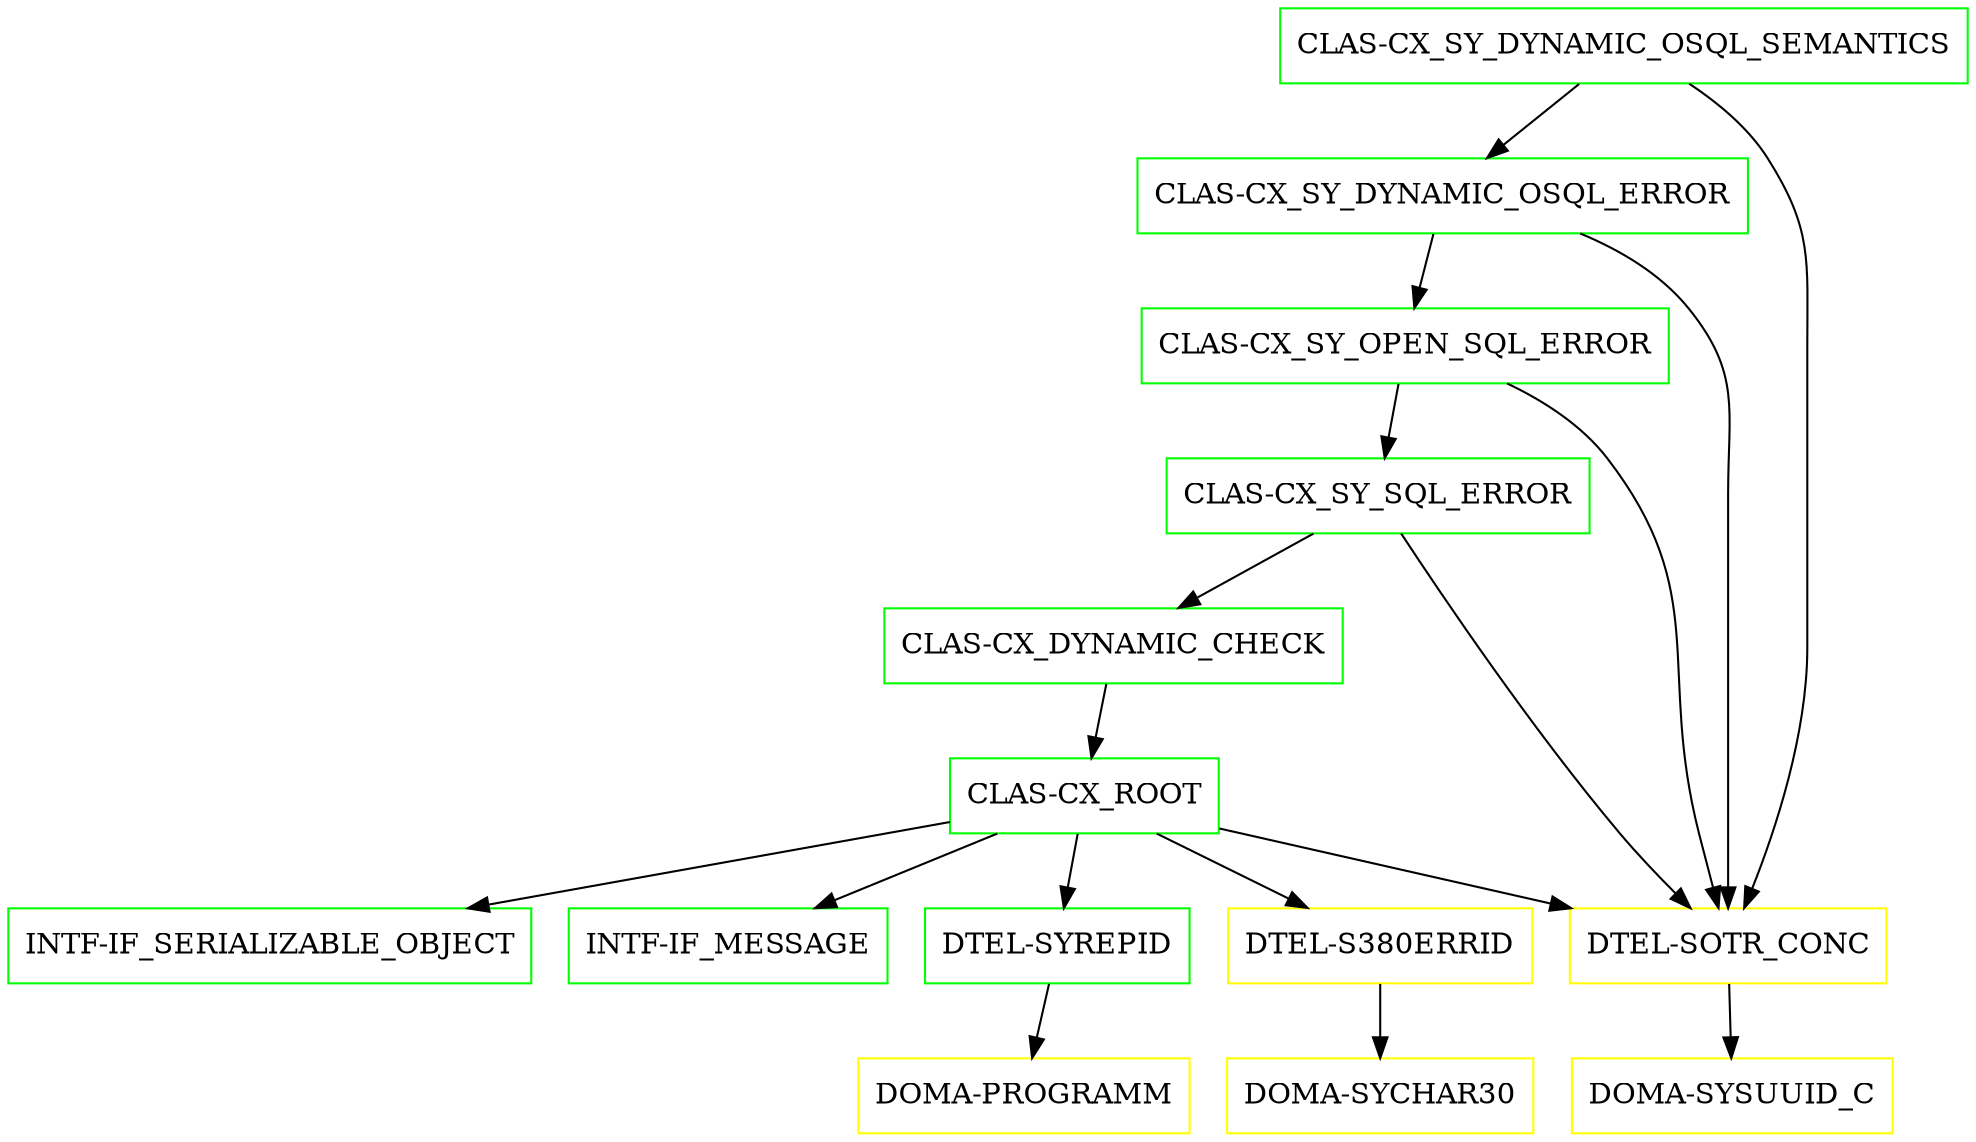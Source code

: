 digraph G {
  "CLAS-CX_SY_DYNAMIC_OSQL_SEMANTICS" [shape=box,color=green];
  "CLAS-CX_SY_DYNAMIC_OSQL_ERROR" [shape=box,color=green,URL="./CLAS_CX_SY_DYNAMIC_OSQL_ERROR.html"];
  "CLAS-CX_SY_OPEN_SQL_ERROR" [shape=box,color=green,URL="./CLAS_CX_SY_OPEN_SQL_ERROR.html"];
  "CLAS-CX_SY_SQL_ERROR" [shape=box,color=green,URL="./CLAS_CX_SY_SQL_ERROR.html"];
  "CLAS-CX_DYNAMIC_CHECK" [shape=box,color=green,URL="./CLAS_CX_DYNAMIC_CHECK.html"];
  "CLAS-CX_ROOT" [shape=box,color=green,URL="./CLAS_CX_ROOT.html"];
  "INTF-IF_SERIALIZABLE_OBJECT" [shape=box,color=green,URL="./INTF_IF_SERIALIZABLE_OBJECT.html"];
  "INTF-IF_MESSAGE" [shape=box,color=green,URL="./INTF_IF_MESSAGE.html"];
  "DTEL-SYREPID" [shape=box,color=green,URL="./DTEL_SYREPID.html"];
  "DOMA-PROGRAMM" [shape=box,color=yellow,URL="./DOMA_PROGRAMM.html"];
  "DTEL-S380ERRID" [shape=box,color=yellow,URL="./DTEL_S380ERRID.html"];
  "DOMA-SYCHAR30" [shape=box,color=yellow,URL="./DOMA_SYCHAR30.html"];
  "DTEL-SOTR_CONC" [shape=box,color=yellow,URL="./DTEL_SOTR_CONC.html"];
  "DOMA-SYSUUID_C" [shape=box,color=yellow,URL="./DOMA_SYSUUID_C.html"];
  "CLAS-CX_SY_DYNAMIC_OSQL_SEMANTICS" -> "DTEL-SOTR_CONC";
  "CLAS-CX_SY_DYNAMIC_OSQL_SEMANTICS" -> "CLAS-CX_SY_DYNAMIC_OSQL_ERROR";
  "CLAS-CX_SY_DYNAMIC_OSQL_ERROR" -> "DTEL-SOTR_CONC";
  "CLAS-CX_SY_DYNAMIC_OSQL_ERROR" -> "CLAS-CX_SY_OPEN_SQL_ERROR";
  "CLAS-CX_SY_OPEN_SQL_ERROR" -> "DTEL-SOTR_CONC";
  "CLAS-CX_SY_OPEN_SQL_ERROR" -> "CLAS-CX_SY_SQL_ERROR";
  "CLAS-CX_SY_SQL_ERROR" -> "DTEL-SOTR_CONC";
  "CLAS-CX_SY_SQL_ERROR" -> "CLAS-CX_DYNAMIC_CHECK";
  "CLAS-CX_DYNAMIC_CHECK" -> "CLAS-CX_ROOT";
  "CLAS-CX_ROOT" -> "DTEL-SOTR_CONC";
  "CLAS-CX_ROOT" -> "DTEL-S380ERRID";
  "CLAS-CX_ROOT" -> "DTEL-SYREPID";
  "CLAS-CX_ROOT" -> "INTF-IF_MESSAGE";
  "CLAS-CX_ROOT" -> "INTF-IF_SERIALIZABLE_OBJECT";
  "DTEL-SYREPID" -> "DOMA-PROGRAMM";
  "DTEL-S380ERRID" -> "DOMA-SYCHAR30";
  "DTEL-SOTR_CONC" -> "DOMA-SYSUUID_C";
}
